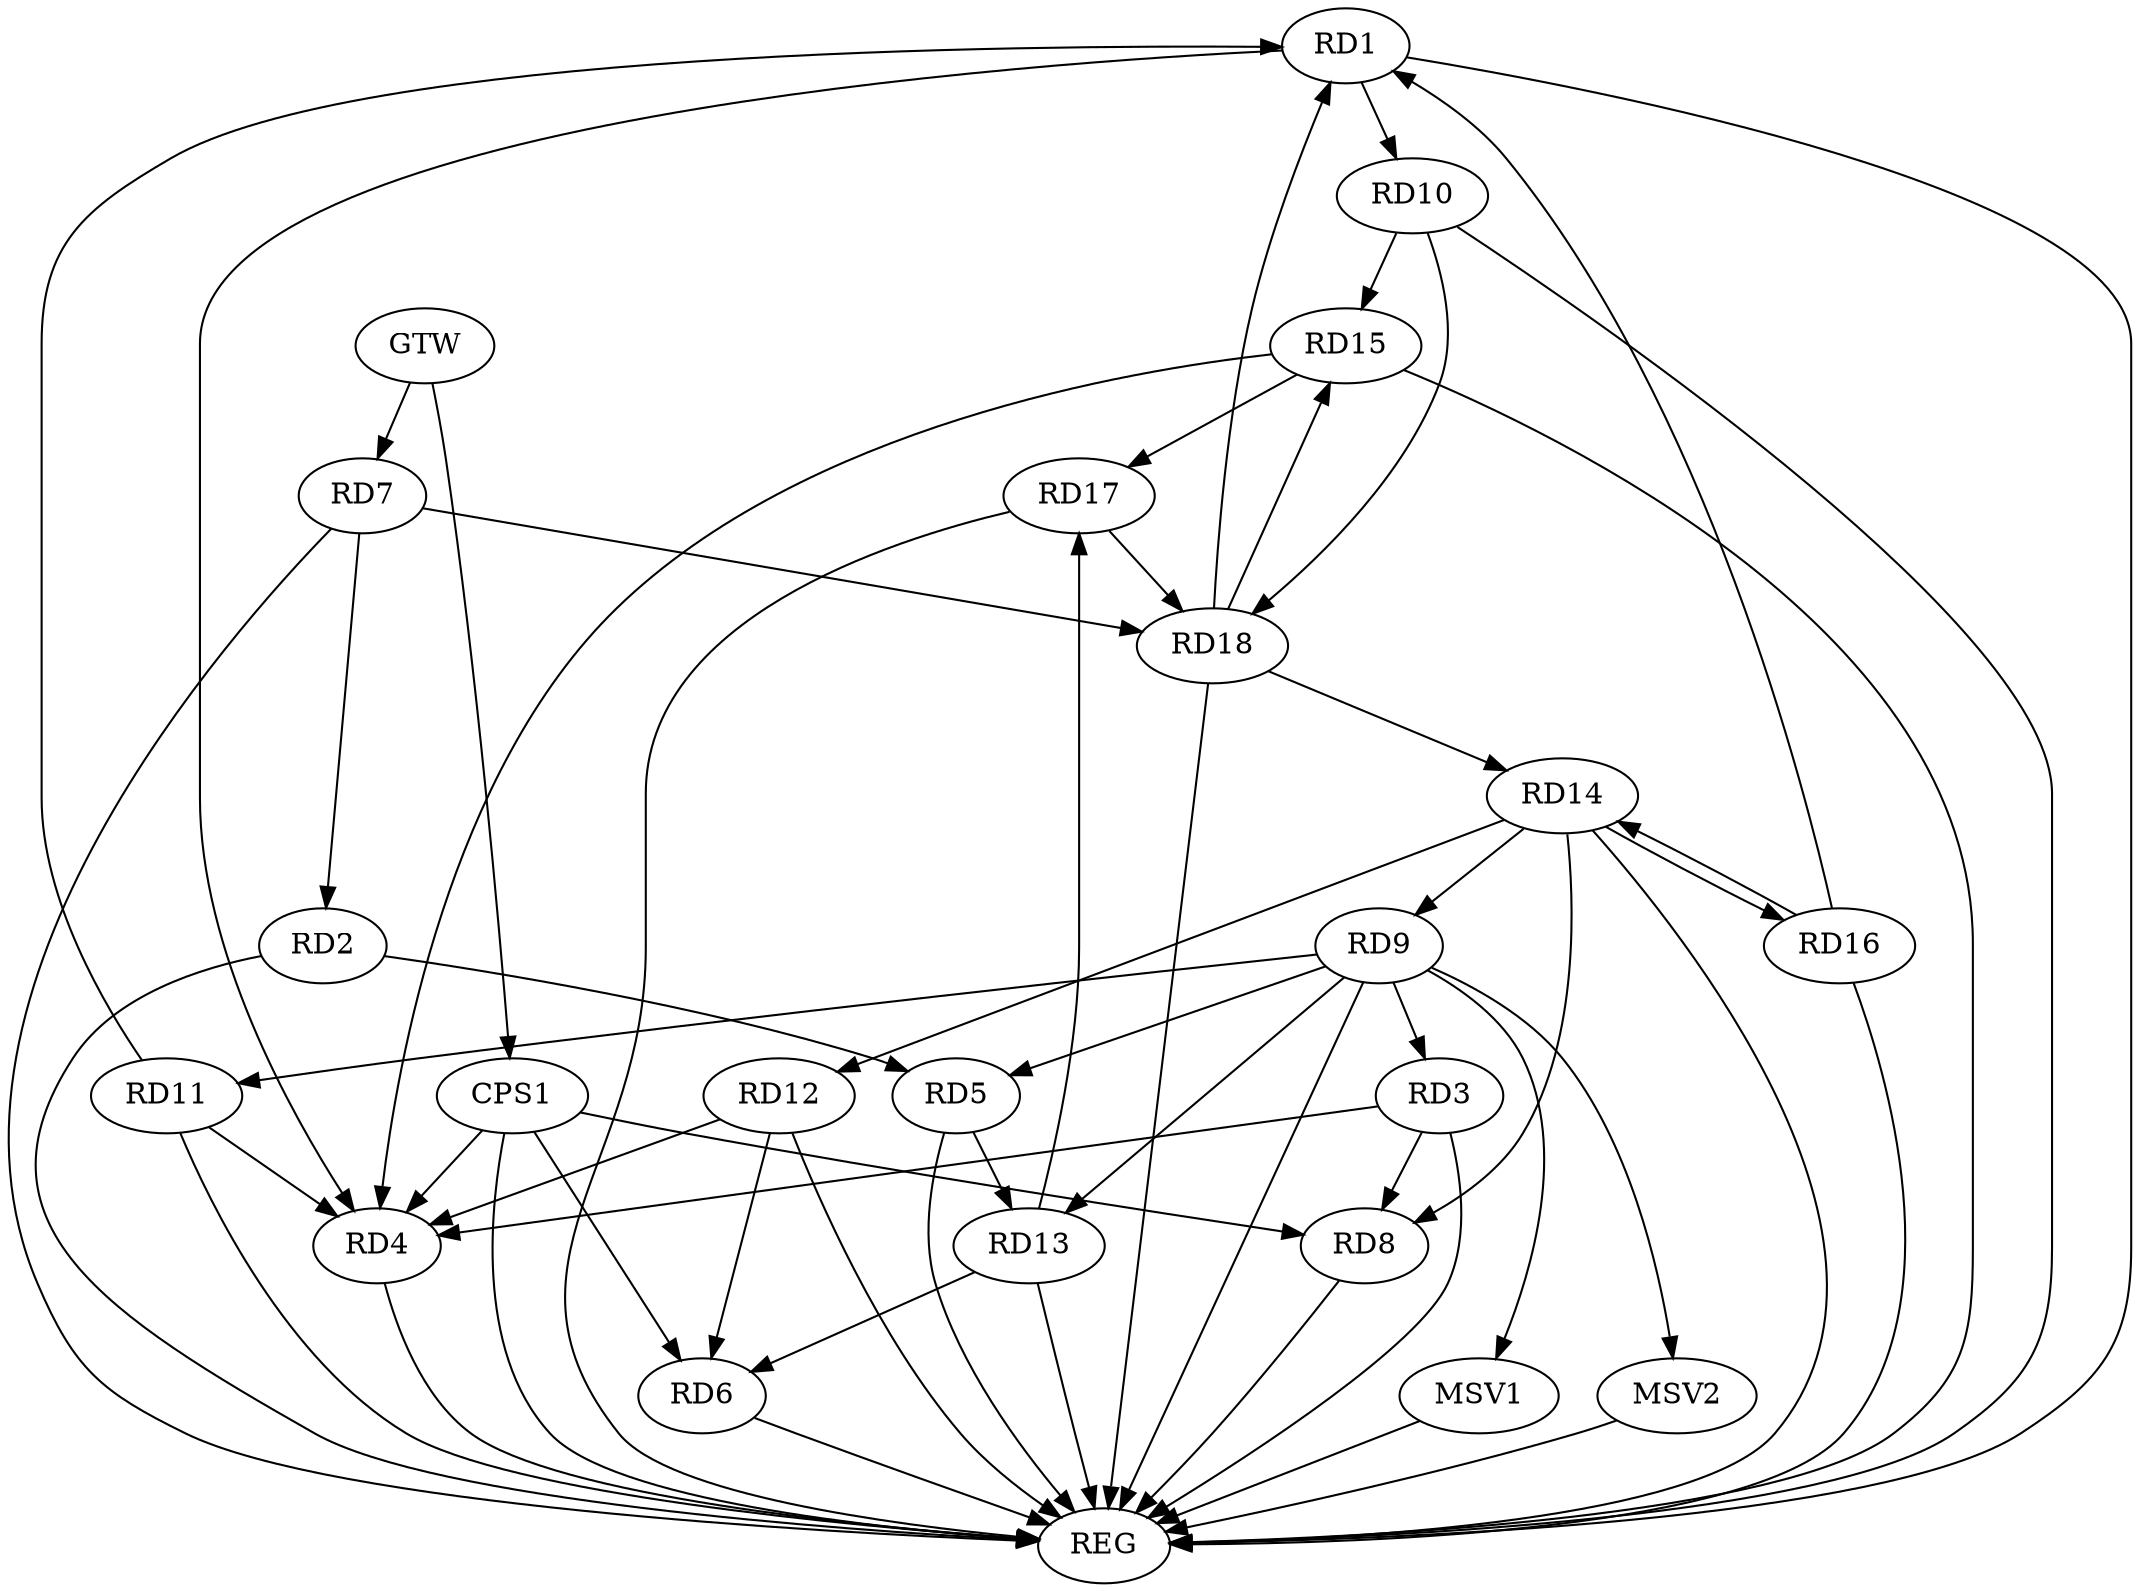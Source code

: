 strict digraph G {
  RD1 [ label="RD1" ];
  RD2 [ label="RD2" ];
  RD3 [ label="RD3" ];
  RD4 [ label="RD4" ];
  RD5 [ label="RD5" ];
  RD6 [ label="RD6" ];
  RD7 [ label="RD7" ];
  RD8 [ label="RD8" ];
  RD9 [ label="RD9" ];
  RD10 [ label="RD10" ];
  RD11 [ label="RD11" ];
  RD12 [ label="RD12" ];
  RD13 [ label="RD13" ];
  RD14 [ label="RD14" ];
  RD15 [ label="RD15" ];
  RD16 [ label="RD16" ];
  RD17 [ label="RD17" ];
  RD18 [ label="RD18" ];
  CPS1 [ label="CPS1" ];
  GTW [ label="GTW" ];
  REG [ label="REG" ];
  MSV1 [ label="MSV1" ];
  MSV2 [ label="MSV2" ];
  RD1 -> RD4;
  RD1 -> RD10;
  RD11 -> RD1;
  RD16 -> RD1;
  RD18 -> RD1;
  RD2 -> RD5;
  RD7 -> RD2;
  RD3 -> RD4;
  RD3 -> RD8;
  RD9 -> RD3;
  RD11 -> RD4;
  RD12 -> RD4;
  RD15 -> RD4;
  RD9 -> RD5;
  RD5 -> RD13;
  RD12 -> RD6;
  RD13 -> RD6;
  RD7 -> RD18;
  RD14 -> RD8;
  RD9 -> RD11;
  RD9 -> RD13;
  RD14 -> RD9;
  RD10 -> RD15;
  RD10 -> RD18;
  RD14 -> RD12;
  RD13 -> RD17;
  RD14 -> RD16;
  RD16 -> RD14;
  RD18 -> RD14;
  RD15 -> RD17;
  RD18 -> RD15;
  RD17 -> RD18;
  CPS1 -> RD4;
  CPS1 -> RD6;
  CPS1 -> RD8;
  GTW -> RD7;
  GTW -> CPS1;
  RD1 -> REG;
  RD2 -> REG;
  RD3 -> REG;
  RD4 -> REG;
  RD5 -> REG;
  RD6 -> REG;
  RD7 -> REG;
  RD8 -> REG;
  RD9 -> REG;
  RD10 -> REG;
  RD11 -> REG;
  RD12 -> REG;
  RD13 -> REG;
  RD14 -> REG;
  RD15 -> REG;
  RD16 -> REG;
  RD17 -> REG;
  RD18 -> REG;
  CPS1 -> REG;
  RD9 -> MSV1;
  MSV1 -> REG;
  RD9 -> MSV2;
  MSV2 -> REG;
}
